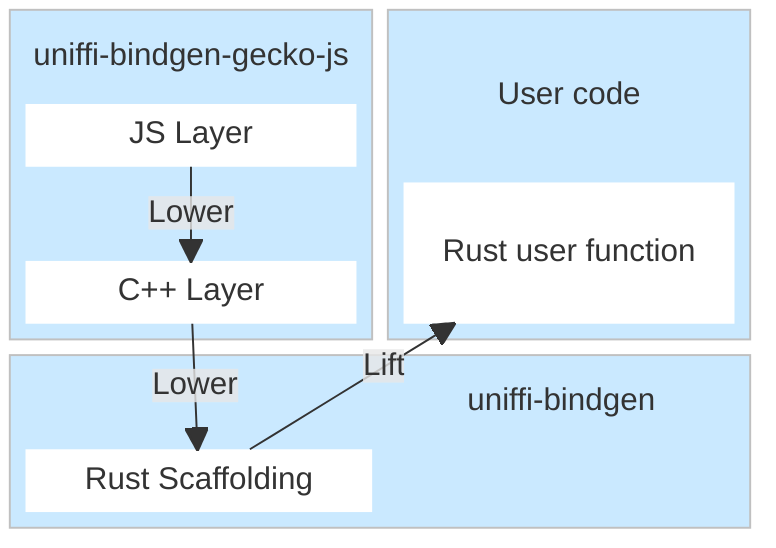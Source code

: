 block-beta
  columns 2
  block:JsLayer
    columns 1
    GeckoJsTitle["uniffi-bindgen-gecko-js"]
    Js["JS Layer"]
    space
    Cpp["C++ Layer"]
  end
  block:UserLayer
    columns 1
    UserCodeTitle["User code"]
    RustUser["Rust user function"]
  end
  block:ScaffoldingLayer:2
    columns 2
    space
    UniffiBindgenTitle["uniffi-bindgen"]
    Rust["Rust Scaffolding"]
    space
  end

  Js --"Lower"--> Cpp
  Cpp --"Lower"--> Rust
  Rust --"Lift"--> RustUser

classDef default stroke:transparent,fill:#fff
classDef layer stroke:#c0c0c0,fill:#cae9ff
classDef title stroke:transparent,fill:transparent,color:#f72585
classDef invisible stroke:transparent,fill:transparent
class JsLayer layer
class ScaffoldingLayer layer
class UserLayer layer
class GeckoJsTitle title
class UniffiBindgenTitle title
class UserCodeTitle title